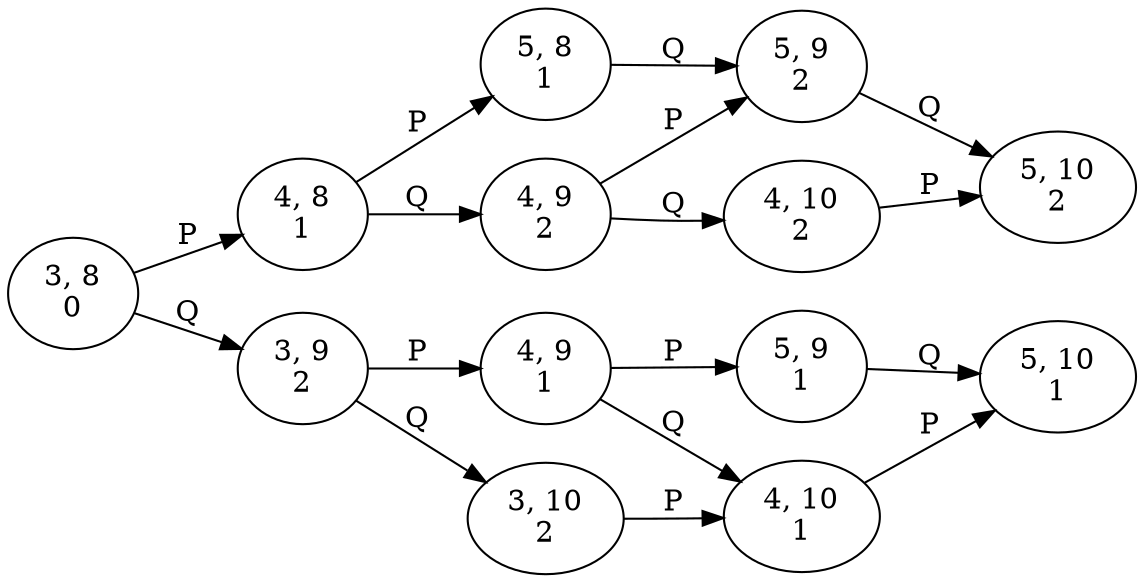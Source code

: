digraph G {
    rankdir = LR;

    "3, 8\n0" -> "4, 8\n1" [ label = "P" ];
    "3, 8\n0" -> "3, 9\n2" [ label = "Q" ];

    "4, 8\n1" -> "5, 8\n1" [ label = "P" ];
    "4, 8\n1" -> "4, 9\n2" [ label = "Q" ];

    "5, 8\n1" -> "5, 9\n2" [ label = "Q" ];

    "5, 9\n2" -> "5, 10\n2" [ label = "Q" ];

    "4, 9\n2" -> "5, 9\n2" [ label = "P" ];
    "4, 9\n2" -> "4, 10\n2" [ label = "Q" ];

    "4, 10\n2" -> "5, 10\n2" [ label = "P" ];

    "3, 9\n2" -> "4, 9\n1" [ label = "P" ];
    "3, 9\n2" -> "3, 10\n2" [ label = "Q" ];

    "4, 9\n1" -> "5, 9\n1" [ label = "P" ];
    "4, 9\n1" -> "4, 10\n1" [ label = "Q" ];

    "5, 9\n1" -> "5, 10\n1" [ label = "Q" ];

    "4, 10\n1" -> "5, 10\n1" [ label = "P" ];

    "3, 10\n2" -> "4, 10\n1" [ label = "P" ];
}
